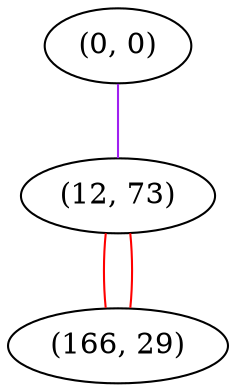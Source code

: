graph "" {
"(0, 0)";
"(12, 73)";
"(166, 29)";
"(0, 0)" -- "(12, 73)"  [color=purple, key=0, weight=4];
"(12, 73)" -- "(166, 29)"  [color=red, key=0, weight=1];
"(12, 73)" -- "(166, 29)"  [color=red, key=1, weight=1];
}
